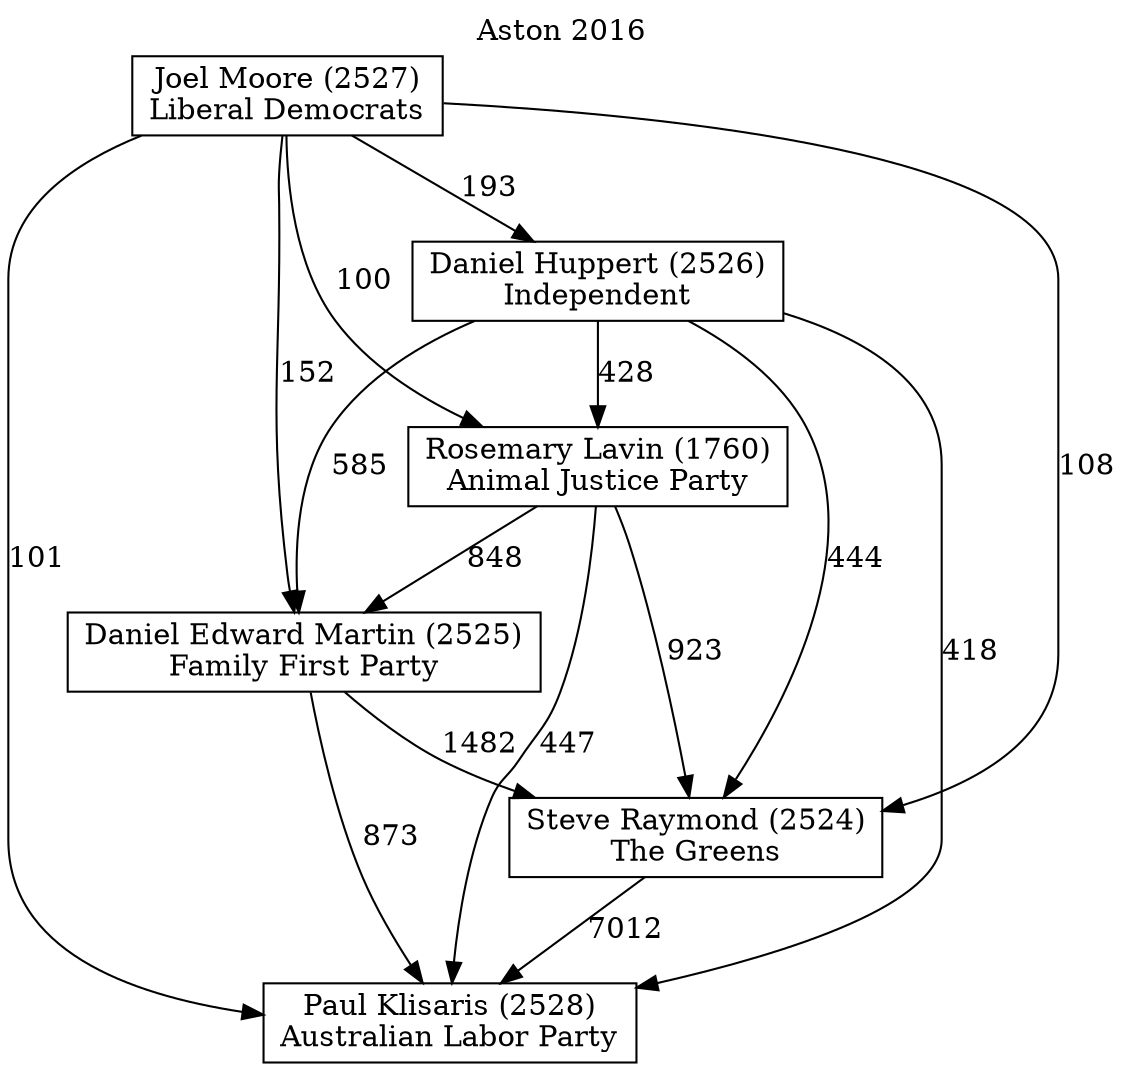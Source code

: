 // House preference flow
digraph "Paul Klisaris (2528)_Aston_2016" {
	graph [label="Aston 2016" labelloc=t mclimit=10]
	node [shape=box]
	"Paul Klisaris (2528)" [label="Paul Klisaris (2528)
Australian Labor Party"]
	"Steve Raymond (2524)" [label="Steve Raymond (2524)
The Greens"]
	"Daniel Edward Martin (2525)" [label="Daniel Edward Martin (2525)
Family First Party"]
	"Rosemary Lavin (1760)" [label="Rosemary Lavin (1760)
Animal Justice Party"]
	"Daniel Huppert (2526)" [label="Daniel Huppert (2526)
Independent"]
	"Joel Moore (2527)" [label="Joel Moore (2527)
Liberal Democrats"]
	"Steve Raymond (2524)" -> "Paul Klisaris (2528)" [label=7012]
	"Daniel Edward Martin (2525)" -> "Steve Raymond (2524)" [label=1482]
	"Rosemary Lavin (1760)" -> "Daniel Edward Martin (2525)" [label=848]
	"Daniel Huppert (2526)" -> "Rosemary Lavin (1760)" [label=428]
	"Joel Moore (2527)" -> "Daniel Huppert (2526)" [label=193]
	"Daniel Edward Martin (2525)" -> "Paul Klisaris (2528)" [label=873]
	"Rosemary Lavin (1760)" -> "Paul Klisaris (2528)" [label=447]
	"Daniel Huppert (2526)" -> "Paul Klisaris (2528)" [label=418]
	"Joel Moore (2527)" -> "Paul Klisaris (2528)" [label=101]
	"Joel Moore (2527)" -> "Rosemary Lavin (1760)" [label=100]
	"Daniel Huppert (2526)" -> "Daniel Edward Martin (2525)" [label=585]
	"Joel Moore (2527)" -> "Daniel Edward Martin (2525)" [label=152]
	"Rosemary Lavin (1760)" -> "Steve Raymond (2524)" [label=923]
	"Daniel Huppert (2526)" -> "Steve Raymond (2524)" [label=444]
	"Joel Moore (2527)" -> "Steve Raymond (2524)" [label=108]
}
